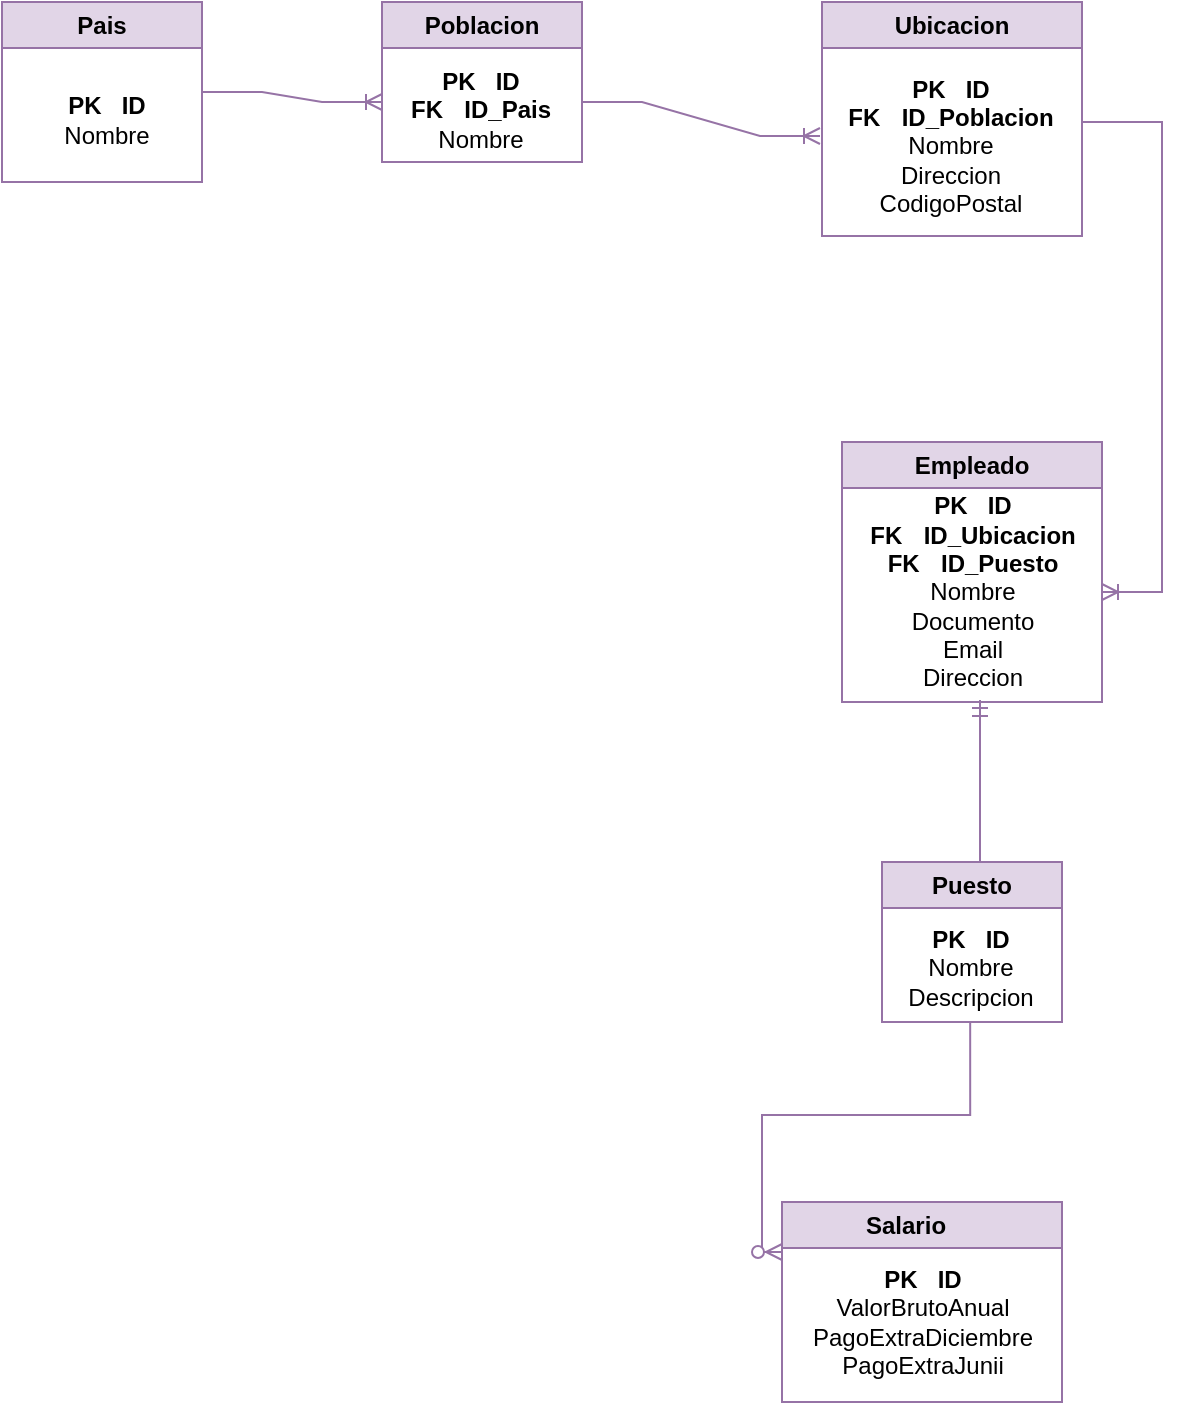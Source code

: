 <mxfile version="26.0.16">
  <diagram name="Página-1" id="Ws16FNBgbCA_97wGVajP">
    <mxGraphModel dx="2543" dy="2156" grid="1" gridSize="10" guides="1" tooltips="1" connect="1" arrows="1" fold="1" page="1" pageScale="1" pageWidth="827" pageHeight="1169" math="0" shadow="0">
      <root>
        <mxCell id="0" />
        <mxCell id="1" parent="0" />
        <mxCell id="qCT6Almd2B9pcZH31PiC-1" value="Pais" style="swimlane;whiteSpace=wrap;html=1;fillColor=#e1d5e7;strokeColor=#9673a6;" vertex="1" parent="1">
          <mxGeometry x="-290" y="-160" width="100" height="90" as="geometry">
            <mxRectangle x="-140" y="-150" width="60" height="30" as="alternateBounds" />
          </mxGeometry>
        </mxCell>
        <mxCell id="qCT6Almd2B9pcZH31PiC-2" value="&lt;b&gt;PK&lt;span style=&quot;white-space: pre;&quot;&gt;&#x9;&lt;/span&gt;ID&lt;/b&gt;&lt;div&gt;Nombre&lt;/div&gt;" style="text;html=1;align=center;verticalAlign=middle;resizable=0;points=[];autosize=1;strokeColor=none;fillColor=none;" vertex="1" parent="qCT6Almd2B9pcZH31PiC-1">
          <mxGeometry x="17" y="39" width="70" height="40" as="geometry" />
        </mxCell>
        <mxCell id="qCT6Almd2B9pcZH31PiC-3" value="&lt;blockquote style=&quot;margin: 0 0 0 40px; border: none; padding: 0px;&quot;&gt;Salario&lt;/blockquote&gt;" style="swimlane;whiteSpace=wrap;html=1;fillColor=#e1d5e7;strokeColor=#9673a6;startSize=23;align=left;" vertex="1" parent="1">
          <mxGeometry x="100" y="440" width="140" height="100" as="geometry" />
        </mxCell>
        <mxCell id="qCT6Almd2B9pcZH31PiC-15" value="&lt;b&gt;PK&lt;span style=&quot;white-space: pre;&quot;&gt;&#x9;&lt;/span&gt;ID&lt;/b&gt;&lt;div&gt;ValorBrutoAnual&lt;/div&gt;&lt;div&gt;PagoExtraDiciembre&lt;/div&gt;&lt;div&gt;PagoExtraJunii&lt;/div&gt;" style="text;html=1;align=center;verticalAlign=middle;resizable=0;points=[];autosize=1;strokeColor=none;fillColor=none;" vertex="1" parent="qCT6Almd2B9pcZH31PiC-3">
          <mxGeometry x="5" y="25" width="130" height="70" as="geometry" />
        </mxCell>
        <mxCell id="qCT6Almd2B9pcZH31PiC-4" value="Ubicacion" style="swimlane;whiteSpace=wrap;html=1;fillColor=#e1d5e7;strokeColor=#9673a6;" vertex="1" parent="1">
          <mxGeometry x="120" y="-160" width="130" height="117" as="geometry">
            <mxRectangle x="290" y="-50" width="90" height="30" as="alternateBounds" />
          </mxGeometry>
        </mxCell>
        <mxCell id="qCT6Almd2B9pcZH31PiC-12" value="&lt;b&gt;PK&lt;span style=&quot;white-space: pre;&quot;&gt;&#x9;&lt;/span&gt;ID&lt;/b&gt;&lt;div&gt;&lt;b&gt;FK&lt;span style=&quot;white-space: pre;&quot;&gt;&#x9;&lt;/span&gt;ID_Poblacion&lt;/b&gt;&lt;/div&gt;&lt;div&gt;Nombre&lt;/div&gt;&lt;div&gt;Direccion&lt;/div&gt;&lt;div&gt;CodigoPostal&lt;/div&gt;" style="text;html=1;align=center;verticalAlign=middle;resizable=0;points=[];autosize=1;strokeColor=none;fillColor=none;" vertex="1" parent="qCT6Almd2B9pcZH31PiC-4">
          <mxGeometry x="-1" y="27" width="130" height="90" as="geometry" />
        </mxCell>
        <mxCell id="qCT6Almd2B9pcZH31PiC-6" value="Puesto" style="swimlane;whiteSpace=wrap;html=1;fillColor=#e1d5e7;strokeColor=#9673a6;" vertex="1" parent="1">
          <mxGeometry x="150" y="270" width="90" height="80" as="geometry">
            <mxRectangle x="120" y="190" width="80" height="30" as="alternateBounds" />
          </mxGeometry>
        </mxCell>
        <mxCell id="qCT6Almd2B9pcZH31PiC-14" value="&lt;b&gt;PK&lt;span style=&quot;white-space: pre;&quot;&gt;&#x9;&lt;/span&gt;ID&lt;/b&gt;&lt;div&gt;Nombre&lt;/div&gt;&lt;div&gt;Descripcion&lt;/div&gt;" style="text;html=1;align=center;verticalAlign=middle;resizable=0;points=[];autosize=1;strokeColor=none;fillColor=none;" vertex="1" parent="qCT6Almd2B9pcZH31PiC-6">
          <mxGeometry x="-1" y="23" width="90" height="60" as="geometry" />
        </mxCell>
        <mxCell id="qCT6Almd2B9pcZH31PiC-7" value="Empleado" style="swimlane;whiteSpace=wrap;html=1;fillColor=#e1d5e7;strokeColor=#9673a6;" vertex="1" parent="1">
          <mxGeometry x="130" y="60" width="130" height="130" as="geometry">
            <mxRectangle x="80" y="-10" width="90" height="30" as="alternateBounds" />
          </mxGeometry>
        </mxCell>
        <mxCell id="qCT6Almd2B9pcZH31PiC-8" value="Poblacion" style="swimlane;whiteSpace=wrap;html=1;fillColor=#e1d5e7;strokeColor=#9673a6;startSize=23;" vertex="1" parent="1">
          <mxGeometry x="-100" y="-160" width="100" height="80" as="geometry">
            <mxRectangle x="-70" y="-60" width="90" height="30" as="alternateBounds" />
          </mxGeometry>
        </mxCell>
        <mxCell id="qCT6Almd2B9pcZH31PiC-11" value="&lt;b&gt;PK&lt;span style=&quot;white-space: pre;&quot;&gt;&#x9;&lt;/span&gt;ID&lt;/b&gt;&lt;div&gt;&lt;b&gt;FK&lt;span style=&quot;white-space: pre;&quot;&gt;&#x9;&lt;/span&gt;ID_Pais&lt;/b&gt;&lt;/div&gt;&lt;div&gt;Nombre&lt;/div&gt;" style="text;html=1;align=center;verticalAlign=middle;resizable=0;points=[];autosize=1;strokeColor=none;fillColor=none;" vertex="1" parent="qCT6Almd2B9pcZH31PiC-8">
          <mxGeometry x="4" y="24" width="90" height="60" as="geometry" />
        </mxCell>
        <mxCell id="qCT6Almd2B9pcZH31PiC-18" value="" style="edgeStyle=entityRelationEdgeStyle;fontSize=12;html=1;endArrow=ERoneToMany;rounded=0;fillColor=#e1d5e7;strokeColor=#9673a6;" edge="1" parent="1" target="qCT6Almd2B9pcZH31PiC-13">
          <mxGeometry width="100" height="100" relative="1" as="geometry">
            <mxPoint x="250" y="-100" as="sourcePoint" />
            <mxPoint x="350" y="-200" as="targetPoint" />
          </mxGeometry>
        </mxCell>
        <mxCell id="qCT6Almd2B9pcZH31PiC-19" value="" style="edgeStyle=entityRelationEdgeStyle;fontSize=12;html=1;endArrow=ERoneToMany;rounded=0;fillColor=#e1d5e7;strokeColor=#9673a6;exitX=1;exitY=0.5;exitDx=0;exitDy=0;" edge="1" parent="1" source="qCT6Almd2B9pcZH31PiC-1">
          <mxGeometry width="100" height="100" relative="1" as="geometry">
            <mxPoint x="-200" y="-10" as="sourcePoint" />
            <mxPoint x="-100" y="-110" as="targetPoint" />
          </mxGeometry>
        </mxCell>
        <mxCell id="qCT6Almd2B9pcZH31PiC-20" value="" style="edgeStyle=entityRelationEdgeStyle;fontSize=12;html=1;endArrow=ERoneToMany;rounded=0;fillColor=#e1d5e7;strokeColor=#9673a6;" edge="1" parent="1">
          <mxGeometry width="100" height="100" relative="1" as="geometry">
            <mxPoint y="-110" as="sourcePoint" />
            <mxPoint x="119" y="-93" as="targetPoint" />
          </mxGeometry>
        </mxCell>
        <mxCell id="qCT6Almd2B9pcZH31PiC-13" value="&lt;b&gt;PK&lt;span style=&quot;white-space: pre;&quot;&gt;&#x9;&lt;/span&gt;ID&lt;/b&gt;&lt;div&gt;&lt;b&gt;FK&lt;span style=&quot;white-space: pre;&quot;&gt;&#x9;&lt;/span&gt;ID_Ubicacion&lt;/b&gt;&lt;/div&gt;&lt;div&gt;&lt;b&gt;FK&lt;span style=&quot;white-space: pre;&quot;&gt;&#x9;&lt;/span&gt;ID_Puesto&lt;/b&gt;&lt;/div&gt;&lt;div&gt;Nombre&lt;/div&gt;&lt;div&gt;Documento&lt;/div&gt;&lt;div&gt;Email&lt;/div&gt;&lt;div&gt;Direccion&lt;/div&gt;" style="text;html=1;align=center;verticalAlign=middle;resizable=0;points=[];autosize=1;strokeColor=none;fillColor=none;" vertex="1" parent="1">
          <mxGeometry x="130" y="80" width="130" height="110" as="geometry" />
        </mxCell>
        <mxCell id="qCT6Almd2B9pcZH31PiC-25" value="" style="edgeStyle=orthogonalEdgeStyle;fontSize=12;html=1;endArrow=ERzeroToMany;endFill=1;rounded=0;exitX=0.501;exitY=0.954;exitDx=0;exitDy=0;exitPerimeter=0;fillColor=#e1d5e7;strokeColor=#9673a6;entryX=0;entryY=0.25;entryDx=0;entryDy=0;" edge="1" parent="1" source="qCT6Almd2B9pcZH31PiC-14" target="qCT6Almd2B9pcZH31PiC-3">
          <mxGeometry width="100" height="100" relative="1" as="geometry">
            <mxPoint x="230" y="320" as="sourcePoint" />
            <mxPoint x="110" y="470" as="targetPoint" />
          </mxGeometry>
        </mxCell>
        <mxCell id="qCT6Almd2B9pcZH31PiC-27" value="" style="fontSize=12;html=1;endArrow=ERmandOne;rounded=0;exitX=0.5;exitY=0;exitDx=0;exitDy=0;fillColor=#e1d5e7;strokeColor=#9673a6;" edge="1" parent="1">
          <mxGeometry width="100" height="100" relative="1" as="geometry">
            <mxPoint x="199" y="270" as="sourcePoint" />
            <mxPoint x="199" y="189" as="targetPoint" />
          </mxGeometry>
        </mxCell>
      </root>
    </mxGraphModel>
  </diagram>
</mxfile>
